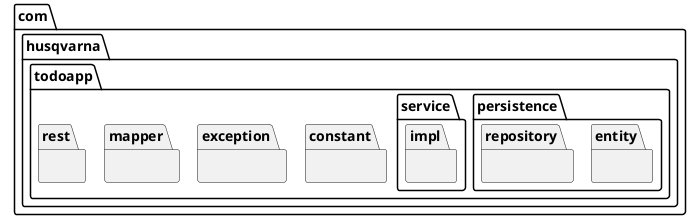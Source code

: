 @startuml
!pragma layout smetana
package com.husqvarna.todoapp
{
package constant{}
package exception{}
package mapper{}
package persistence{
package entity{}
package repository{}
}
package rest{}
package service{
package impl{}
}
}
@enduml